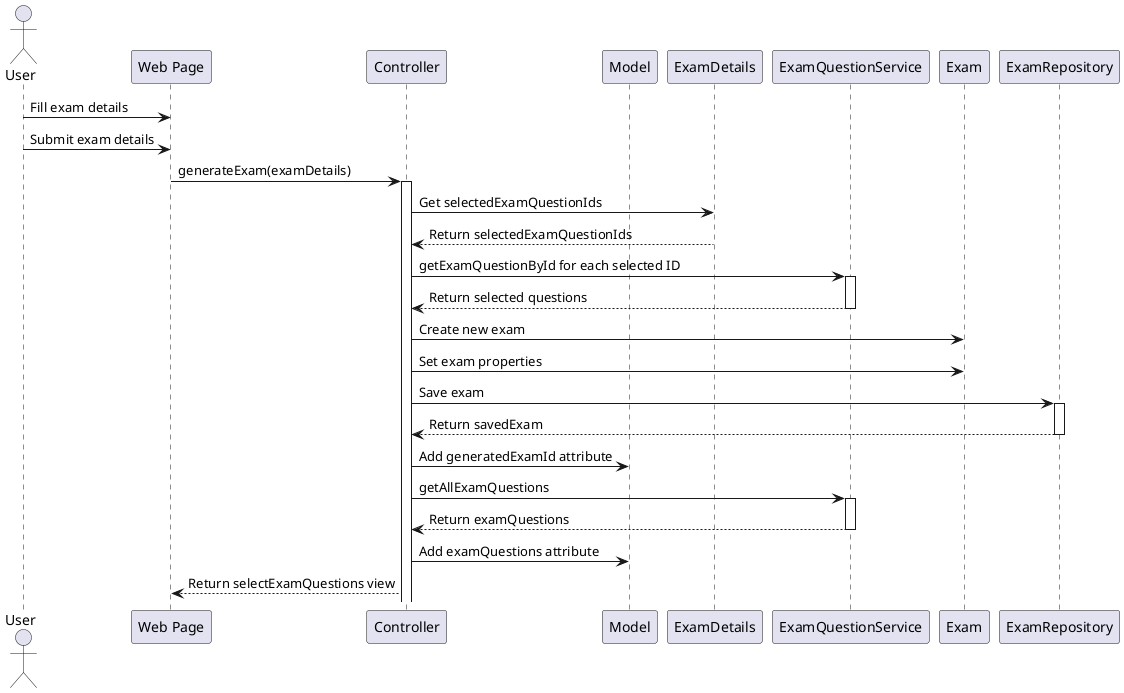 @startuml

actor User
participant "Web Page" as WebPage
participant "Controller" as Controller
participant "Model" as Model
participant "ExamDetails" as ExamDetails
participant "ExamQuestionService" as ExamQuestionService
participant "Exam" as Exam
participant "ExamRepository" as ExamRepository

User -> WebPage: Fill exam details
User -> WebPage: Submit exam details

WebPage -> Controller: generateExam(examDetails)

activate Controller
Controller -> ExamDetails: Get selectedExamQuestionIds
ExamDetails --> Controller: Return selectedExamQuestionIds
Controller -> ExamQuestionService: getExamQuestionById for each selected ID
activate ExamQuestionService
ExamQuestionService --> Controller: Return selected questions
deactivate ExamQuestionService

Controller -> Exam: Create new exam
Controller -> Exam: Set exam properties
Controller -> ExamRepository: Save exam
activate ExamRepository
ExamRepository --> Controller: Return savedExam
deactivate ExamRepository

Controller -> Model: Add generatedExamId attribute
Controller -> ExamQuestionService: getAllExamQuestions
activate ExamQuestionService
ExamQuestionService --> Controller: Return examQuestions
deactivate ExamQuestionService

Controller -> Model: Add examQuestions attribute
Controller --> WebPage: Return selectExamQuestions view

@enduml
